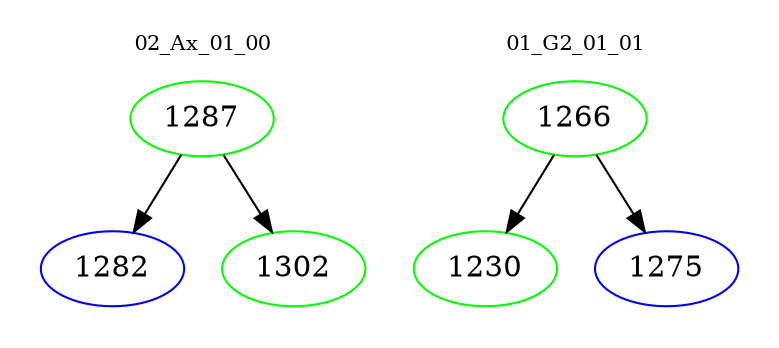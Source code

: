 digraph{
subgraph cluster_0 {
color = white
label = "02_Ax_01_00";
fontsize=10;
T0_1287 [label="1287", color="green"]
T0_1287 -> T0_1282 [color="black"]
T0_1282 [label="1282", color="blue"]
T0_1287 -> T0_1302 [color="black"]
T0_1302 [label="1302", color="green"]
}
subgraph cluster_1 {
color = white
label = "01_G2_01_01";
fontsize=10;
T1_1266 [label="1266", color="green"]
T1_1266 -> T1_1230 [color="black"]
T1_1230 [label="1230", color="green"]
T1_1266 -> T1_1275 [color="black"]
T1_1275 [label="1275", color="blue"]
}
}

